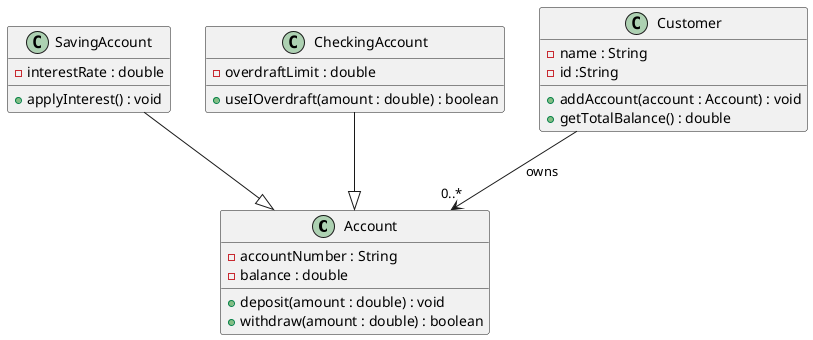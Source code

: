 @startuml
'Base Class
class Account{
- accountNumber : String
- balance : double
+ deposit(amount : double) : void
+ withdraw(amount : double) : boolean
}
'상속 클래스
class SavingAccount{
- interestRate : double
+ applyInterest() : void
}
class CheckingAccount{
- overdraftLimit : double
+ useIOverdraft(amount : double) : boolean
}
'고객 클래스
class Customer{
- name : String
- id :String
+ addAccount(account : Account) : void
+ getTotalBalance() : double
}
'상속 관계
SavingAccount --|> Account
CheckingAccount --|> Account
'연관(Association, 소유) 관계
Customer --> "0..*" Account : owns
@enduml
' /////////////////////////////////////////////////////
@startuml
'사용 관계 : Dependency
class Car{
+ startEngine() : void
+ stopEngine() : void
+ getStatus() : String
}
class Driver{
+ drive(car : Car) : void

}
class Mechanic{
+ repair(car : Car) : void
}
'사용 관계
Driver ..> Car : uses
Mechanic ..> Car : repairs
@enduml
' /////////////////////////////////////////////////////
@startuml
class Team{
- name : String
- players : List<Player>
+ addPlayer(p : Player) : void
}
class Player{
- name : String
+ play() : void
}
'집합 관계(Aggregation)
Team o-- "0..*" Player : has
@enduml
' /////////////////////////////////////////////////////
@startuml
title 로그인 시퀀스 다이어그램

actor 사용자
participant "웹 브라우저" as Browser
participant "웹 서버" as Server
participant "인증 서비스" as AuthService
== 로그인 성공 시나리오 ==
사용자 -> Browser : 로그인 정보 입력
Browser -> Server : 로그인 요청 전송 (ID, PW)
Server -> AuthService : 인증 요청(ID, PW)
AuthService --> Server : 인증 결과(성공)
Server --> Browser : 로그인 결과 응답
Browser --> 사용자 : 로그인 성공 화면 표시
== 로그인 실패 시나리오 ==
사용자 -> Browser : 로그인 정보 입력
Browser -> Server : 로그인 요청 전송 (ID, PW)
Server -> AuthService : 인증 요청(ID, PW)
AuthService -->Server : 인증 결과(실패)
Server --> Browser : 오류 메시지 전송("ID 또는 PW가 틀렸습니다.")
Browser --> 사용자 : 로그인 오류 표시


@enduml
' /////////////////////////////////////////////////////
@startuml
title 로그인 시퀀스 다이어그램

actor 사용자
participant "웹 브라우저"
participant 서버
participant 인증서비스
== 로그인 요청 ==
사용자 -> "웹 브라우저" : 로그인 정보 입력
"웹 브라우저" -> 서버 : 로그인 요청
서버->인증서비스 : 인증 요청
== 인증 결과 분기 ==
alt 인증 성공
    인증서비스 --> 서버:인증 성공
    서버 --> "웹 브라우저" : 로그인 완료
    "웹 브라우저" --> 사용자 : 홈페이지로 이동
else 인증 실패
    인증서비스 --> 서버 : 인증 실패
    서버 --> "웹 브라우저" : 오류 메세지 반환
    "웹 브라우저" --> 사용자 : 로그인 페이지에서 재로그인 유도
else 강제 종료
    사용자 --> 사용자 : 강제 종료
end
@enduml
' /////////////////////////////////////////////////////
@startuml
title 로그인(활성화/비활성화)

actor 사용자
participant "웹 브라우저" as Browser
participant "웹 서버" as Server
participant DB as Database

사용자 -> Browser : 로그인 정보 입력
'메세지 보내는 동안 활성 막대(실행 시간)를 시각적으로 표현
activate Browser
Browser -> Server : 로그인 요청
activate Server
Server -> Database : 사용자 조회
activate Database
Database --> Server : 사용자 정보
deactivate Database
Server --> Browser : 로그인 결과
deactivate Server
Browser --> 사용자 : 로그인 성공 메세지 보여줌
deactivate Browser
@enduml
' /////////////////////////////////////////////////////
@startuml
title 로그인(Loop)

actor 사용자
participant 클라이언트
participant 서버

사용자 -> 클라이언트 : 데이터 요청 버튼 클릭
loop 최대 3번 재시도
클라이언트 -> 서버 : 데이터 요청
alt 서버 응답 성공
서버 --> 클라이언트 : 데이터
else 서버 응답 실패
서버 --> 클라이언트 : 오류 메세지 반환
break
end
end
클라이언트 --> 사용자 : 결과 출력 or 실패 알림
@enduml
' /////////////////////////////////////////////////////
@startuml
title 로그인(옵션, opt 블록 테스트- 조건적 실행)

actor 사용자
participant 브라우저
participant 서버

사용자 -> 브라우저 : 페이지 요청
브라우저 -> 서버 : 초기 데이터 요청
서버 --> 브라우저 : 페이지 데이터 응답
opt 자동 로그인 쿠키 있음
브라우저 -> 서버 : 자동 로그인 요청
서버 --> 브라우저 : 로그인 처리 완료
end
브라우저 --> 사용자 : 페이지 렌더링 완료

@enduml
' /////////////////////////////////////////////////////
@startuml

title 로그인 (병렬 실행 예제, par/and)

actor 사용자
participant 모바일앱
participant 서버
participant 로봇시스템
participant 알림서비스

사용자 -> 모바일앱 : 데이터 전송 요청
모바일앱 -> 서버 : 데이터 전송

par 로그 저장
서버 -> 로봇시스템 : 처리 로그 저장
end
par
서버 -> 알림서비스 : 사용자에게 전송 완료 알림
end
서버 --> 모바일앱 : 처리 결과 응답
모바일앱 --> 사용자 : 처리 결과 표시
@enduml
' /////////////////////////////////////////////////////
@startuml

title 노트 추가 예제

actor 사용자
participant 클라이언트
participant 서버

사용자 -> 클라이언트 : 요청 입력
note right of 사용자
사용자가 로그인 버튼 클릭!
end note
클라이언트 -> 서버 : 로그인 요청
note left of 서버
서버는 인증 토큰을 생성함
end note
서버 --> 클라이언트 : 로그인 성공
note over 클라이언트,서버
이 영역은 보안 처리가 필요함
end note
클라이언트 --> 사용자 : 결과 화면 표시

@enduml
' /////////////////////////////////////////////////////
@startuml

title 그룹 예제

actor 사용자
participant 브라우저
participant 서버
participant DB

사용자 -> 브라우저 : 로그인 입력
group 인증 단계
브라우저 -> 서버 : 로그인 요청
서버 -> DB : 사용자 정보 조회
DB --> 서버 : 사용자 정보 응답
서버 --> 브라우저 : 로그인 성공 여부
end group

group 페이지 로딩
브라우저 -> 서버 : 대시보드 요청
서버 --> 브라우저 : 대시보드 HTML 응답
end group

브라우저 --> 사용자 : 대시 보드 표시

@enduml
' /////////////////////////////////////////////////////
